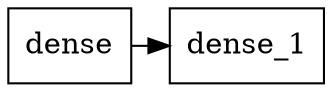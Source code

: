 digraph SimpleNN_Arch {
	dense [label=dense shape=box]
	dense_1 [label=dense_1 shape=box]
	dense -> dense_1 [constraint=false]
}
